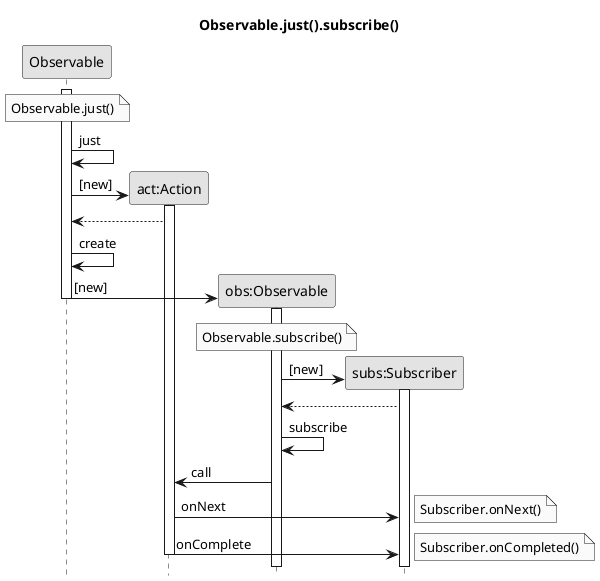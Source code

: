 @startuml
' http://plantuml.com/skinparam.html
skinparam monochrome true
skinparam packageStyle rect
skinparam defaultFontName FG Virgil
skinparam shadowing false
hide footbox

title Observable.just().subscribe()

participant Observable as OB
participant "act:Action" as act
participant "obs:Observable" as Ob
participant "subs:Subscriber" as Sb

' autonumber
activate OB
note over OB: Observable.just()
OB -> OB: just
create act
OB -> act: [new]
activate act
act --> OB
OB -> OB: create
create Ob
OB -> Ob: [new]
deactivate OB
note over Ob: Observable.subscribe()
activate Ob
create Sb
Ob -> Sb: [new]
activate Sb
Sb --> Ob
Ob -> Ob: subscribe
Ob -> act: call
act -> Sb: onNext
note right: Subscriber.onNext()
act -> Sb: onComplete
note right: Subscriber.onCompleted()
deactivate act

@enduml